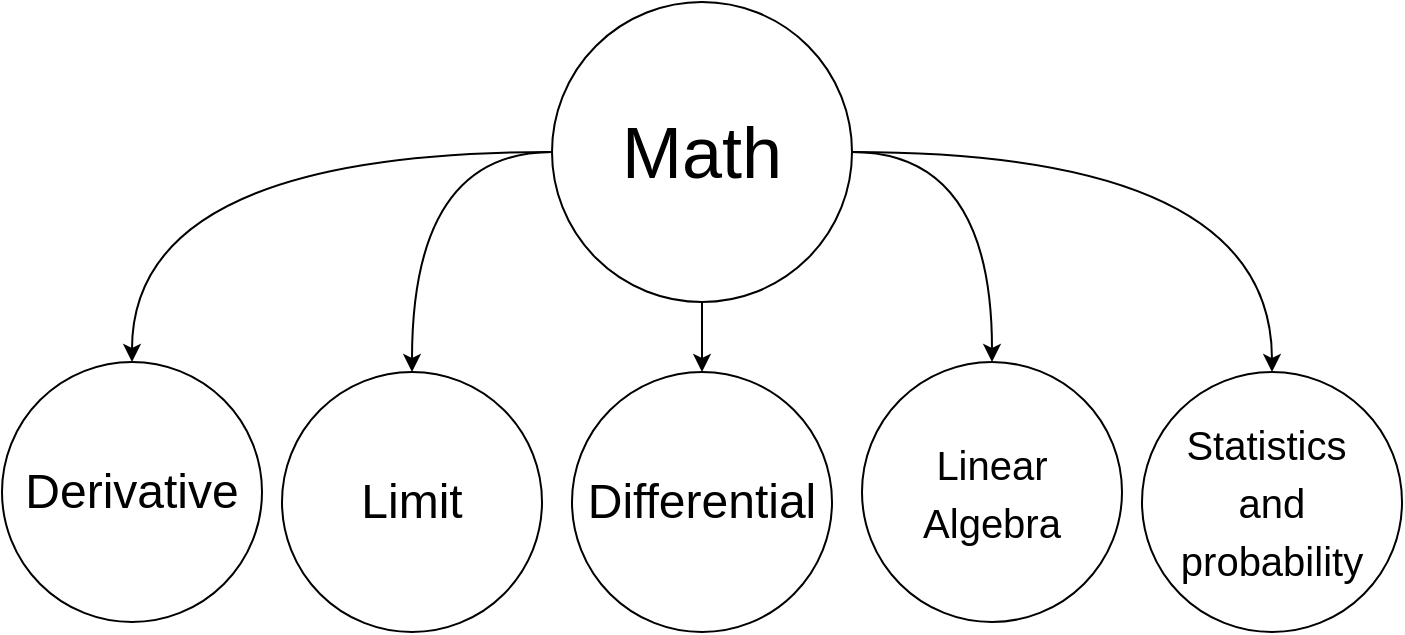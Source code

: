 <mxfile version="28.2.8" pages="2">
  <diagram name="AI" id="fiwOMywQT2bl2BIg0qe0">
    <mxGraphModel dx="2084" dy="1979" grid="1" gridSize="10" guides="1" tooltips="1" connect="1" arrows="1" fold="1" page="1" pageScale="1" pageWidth="850" pageHeight="1100" math="0" shadow="0">
      <root>
        <mxCell id="0" />
        <mxCell id="1" parent="0" />
        <mxCell id="HRdKpd_t4PCCufJs8SFI-3" value="" style="edgeStyle=orthogonalEdgeStyle;rounded=0;orthogonalLoop=1;jettySize=auto;html=1;curved=1;" parent="1" source="HRdKpd_t4PCCufJs8SFI-4" target="HRdKpd_t4PCCufJs8SFI-7" edge="1">
          <mxGeometry relative="1" as="geometry" />
        </mxCell>
        <mxCell id="COEvjrz7dM8iQSiR4-q4-21" value="" style="edgeStyle=orthogonalEdgeStyle;rounded=0;orthogonalLoop=1;jettySize=auto;html=1;curved=1;" parent="1" source="HRdKpd_t4PCCufJs8SFI-4" target="COEvjrz7dM8iQSiR4-q4-20" edge="1">
          <mxGeometry relative="1" as="geometry" />
        </mxCell>
        <mxCell id="SvB1TmC0K4GEKoGrgyMx-9" value="" style="edgeStyle=orthogonalEdgeStyle;rounded=0;orthogonalLoop=1;jettySize=auto;html=1;strokeColor=default;align=center;verticalAlign=middle;fontFamily=Helvetica;fontSize=11;fontColor=default;labelBackgroundColor=default;endArrow=classic;curved=1;" parent="1" source="HRdKpd_t4PCCufJs8SFI-4" target="SvB1TmC0K4GEKoGrgyMx-8" edge="1">
          <mxGeometry relative="1" as="geometry" />
        </mxCell>
        <mxCell id="Nb5c0SbR3um3G8IqQwOM-4" value="" style="edgeStyle=orthogonalEdgeStyle;rounded=0;orthogonalLoop=1;jettySize=auto;html=1;strokeColor=default;align=center;verticalAlign=middle;fontFamily=Helvetica;fontSize=11;fontColor=default;labelBackgroundColor=default;endArrow=classic;curved=1;" edge="1" parent="1" source="HRdKpd_t4PCCufJs8SFI-4" target="Nb5c0SbR3um3G8IqQwOM-3">
          <mxGeometry relative="1" as="geometry" />
        </mxCell>
        <mxCell id="Nb5c0SbR3um3G8IqQwOM-6" value="" style="edgeStyle=orthogonalEdgeStyle;rounded=0;orthogonalLoop=1;jettySize=auto;html=1;strokeColor=default;align=center;verticalAlign=middle;fontFamily=Helvetica;fontSize=11;fontColor=default;labelBackgroundColor=default;endArrow=classic;curved=1;" edge="1" parent="1" source="HRdKpd_t4PCCufJs8SFI-4" target="Nb5c0SbR3um3G8IqQwOM-5">
          <mxGeometry relative="1" as="geometry" />
        </mxCell>
        <mxCell id="HRdKpd_t4PCCufJs8SFI-4" value="&lt;span style=&quot;font-size: 36px;&quot;&gt;Math&lt;/span&gt;" style="ellipse;whiteSpace=wrap;html=1;aspect=fixed;" parent="1" vertex="1">
          <mxGeometry x="175" y="-490" width="150" height="150" as="geometry" />
        </mxCell>
        <mxCell id="HRdKpd_t4PCCufJs8SFI-7" value="&lt;font style=&quot;font-size: 20px;&quot;&gt;Statistics&amp;nbsp;&lt;/font&gt;&lt;div&gt;&lt;font style=&quot;font-size: 20px;&quot;&gt;and&lt;/font&gt;&lt;/div&gt;&lt;div&gt;&lt;font style=&quot;font-size: 20px;&quot;&gt;probability&lt;/font&gt;&lt;/div&gt;" style="ellipse;whiteSpace=wrap;html=1;fontSize=24;" parent="1" vertex="1">
          <mxGeometry x="470" y="-305" width="130" height="130" as="geometry" />
        </mxCell>
        <mxCell id="COEvjrz7dM8iQSiR4-q4-20" value="&lt;font style=&quot;font-size: 20px;&quot;&gt;Linear&lt;/font&gt;&lt;div&gt;&lt;font style=&quot;font-size: 20px;&quot;&gt;Algebra&lt;/font&gt;&lt;/div&gt;" style="ellipse;whiteSpace=wrap;html=1;fontSize=24;" parent="1" vertex="1">
          <mxGeometry x="330" y="-310" width="130" height="130" as="geometry" />
        </mxCell>
        <mxCell id="SvB1TmC0K4GEKoGrgyMx-8" value="Differential" style="ellipse;whiteSpace=wrap;html=1;strokeColor=default;align=center;verticalAlign=middle;fontFamily=Helvetica;fontSize=24;fontColor=default;fillColor=default;" parent="1" vertex="1">
          <mxGeometry x="185" y="-305" width="130" height="130" as="geometry" />
        </mxCell>
        <mxCell id="Nb5c0SbR3um3G8IqQwOM-3" value="Derivative" style="ellipse;whiteSpace=wrap;html=1;strokeColor=default;align=center;verticalAlign=middle;fontFamily=Helvetica;fontSize=24;fontColor=default;fillColor=default;" vertex="1" parent="1">
          <mxGeometry x="-100" y="-310" width="130" height="130" as="geometry" />
        </mxCell>
        <mxCell id="Nb5c0SbR3um3G8IqQwOM-5" value="&lt;span style=&quot;font-size: 24px;&quot;&gt;Limit&lt;/span&gt;" style="ellipse;whiteSpace=wrap;html=1;" vertex="1" parent="1">
          <mxGeometry x="40" y="-305" width="130" height="130" as="geometry" />
        </mxCell>
      </root>
    </mxGraphModel>
  </diagram>
  <diagram id="ShC2y2Lbm0_bJLRiv3Cs" name="NN">
    <mxGraphModel dx="1226" dy="875" grid="1" gridSize="10" guides="1" tooltips="1" connect="1" arrows="1" fold="1" page="1" pageScale="1" pageWidth="850" pageHeight="1100" math="0" shadow="0">
      <root>
        <mxCell id="0" />
        <mxCell id="1" parent="0" />
        <mxCell id="e4jtTJTSXNRmT_Vb2tYZ-1" value="" style="edgeStyle=orthogonalEdgeStyle;rounded=0;orthogonalLoop=1;jettySize=auto;html=1;" edge="1" parent="1" source="e4jtTJTSXNRmT_Vb2tYZ-5" target="e4jtTJTSXNRmT_Vb2tYZ-6">
          <mxGeometry relative="1" as="geometry" />
        </mxCell>
        <mxCell id="e4jtTJTSXNRmT_Vb2tYZ-2" value="" style="edgeStyle=orthogonalEdgeStyle;rounded=0;orthogonalLoop=1;jettySize=auto;html=1;" edge="1" parent="1" source="e4jtTJTSXNRmT_Vb2tYZ-5" target="e4jtTJTSXNRmT_Vb2tYZ-7">
          <mxGeometry relative="1" as="geometry" />
        </mxCell>
        <mxCell id="e4jtTJTSXNRmT_Vb2tYZ-3" value="" style="edgeStyle=orthogonalEdgeStyle;rounded=0;orthogonalLoop=1;jettySize=auto;html=1;" edge="1" parent="1" source="e4jtTJTSXNRmT_Vb2tYZ-5" target="e4jtTJTSXNRmT_Vb2tYZ-8">
          <mxGeometry relative="1" as="geometry" />
        </mxCell>
        <mxCell id="e4jtTJTSXNRmT_Vb2tYZ-4" value="" style="edgeStyle=orthogonalEdgeStyle;rounded=0;orthogonalLoop=1;jettySize=auto;html=1;" edge="1" parent="1" source="e4jtTJTSXNRmT_Vb2tYZ-5" target="e4jtTJTSXNRmT_Vb2tYZ-9">
          <mxGeometry relative="1" as="geometry" />
        </mxCell>
        <mxCell id="e4jtTJTSXNRmT_Vb2tYZ-5" value="&lt;font style=&quot;font-size: 36px;&quot;&gt;AI&lt;/font&gt;" style="ellipse;whiteSpace=wrap;html=1;aspect=fixed;" vertex="1" parent="1">
          <mxGeometry x="350" y="60" width="80" height="80" as="geometry" />
        </mxCell>
        <mxCell id="e4jtTJTSXNRmT_Vb2tYZ-6" value="Definition" style="ellipse;whiteSpace=wrap;html=1;fontSize=16;" vertex="1" parent="1">
          <mxGeometry x="220" y="60" width="80" height="80" as="geometry" />
        </mxCell>
        <mxCell id="e4jtTJTSXNRmT_Vb2tYZ-7" value="Field" style="ellipse;whiteSpace=wrap;html=1;fontSize=16;" vertex="1" parent="1">
          <mxGeometry x="485" y="60" width="80" height="80" as="geometry" />
        </mxCell>
        <mxCell id="e4jtTJTSXNRmT_Vb2tYZ-8" value="&lt;font style=&quot;font-size: 22px;&quot;&gt;Implement&lt;/font&gt;" style="ellipse;whiteSpace=wrap;html=1;" vertex="1" parent="1">
          <mxGeometry x="280" y="180" width="110" height="110" as="geometry" />
        </mxCell>
        <mxCell id="e4jtTJTSXNRmT_Vb2tYZ-9" value="&lt;font style=&quot;font-size: 18px;&quot;&gt;Subject&lt;/font&gt;" style="ellipse;whiteSpace=wrap;html=1;" vertex="1" parent="1">
          <mxGeometry x="405" y="180" width="80" height="80" as="geometry" />
        </mxCell>
      </root>
    </mxGraphModel>
  </diagram>
</mxfile>
